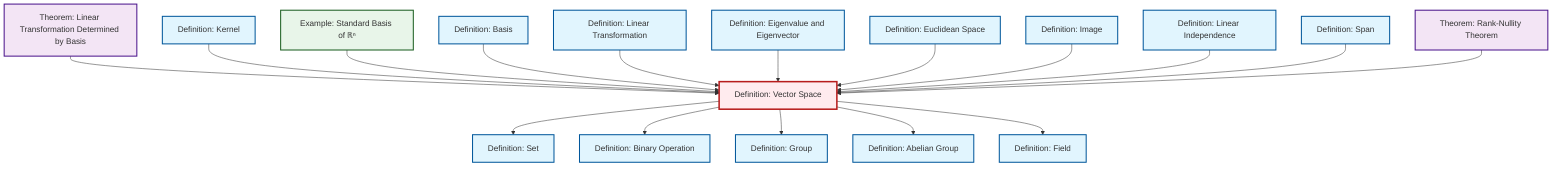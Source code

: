 graph TD
    classDef definition fill:#e1f5fe,stroke:#01579b,stroke-width:2px
    classDef theorem fill:#f3e5f5,stroke:#4a148c,stroke-width:2px
    classDef axiom fill:#fff3e0,stroke:#e65100,stroke-width:2px
    classDef example fill:#e8f5e9,stroke:#1b5e20,stroke-width:2px
    classDef current fill:#ffebee,stroke:#b71c1c,stroke-width:3px
    thm-linear-transformation-basis["Theorem: Linear Transformation Determined by Basis"]:::theorem
    def-group["Definition: Group"]:::definition
    def-vector-space["Definition: Vector Space"]:::definition
    def-basis["Definition: Basis"]:::definition
    thm-rank-nullity["Theorem: Rank-Nullity Theorem"]:::theorem
    def-field["Definition: Field"]:::definition
    def-linear-independence["Definition: Linear Independence"]:::definition
    def-linear-transformation["Definition: Linear Transformation"]:::definition
    def-image["Definition: Image"]:::definition
    def-binary-operation["Definition: Binary Operation"]:::definition
    def-eigenvalue-eigenvector["Definition: Eigenvalue and Eigenvector"]:::definition
    def-euclidean-space["Definition: Euclidean Space"]:::definition
    def-abelian-group["Definition: Abelian Group"]:::definition
    def-set["Definition: Set"]:::definition
    def-span["Definition: Span"]:::definition
    ex-standard-basis-rn["Example: Standard Basis of ℝⁿ"]:::example
    def-kernel["Definition: Kernel"]:::definition
    thm-linear-transformation-basis --> def-vector-space
    def-kernel --> def-vector-space
    ex-standard-basis-rn --> def-vector-space
    def-basis --> def-vector-space
    def-linear-transformation --> def-vector-space
    def-eigenvalue-eigenvector --> def-vector-space
    def-euclidean-space --> def-vector-space
    def-vector-space --> def-set
    def-vector-space --> def-binary-operation
    def-image --> def-vector-space
    def-vector-space --> def-group
    def-linear-independence --> def-vector-space
    def-span --> def-vector-space
    def-vector-space --> def-abelian-group
    def-vector-space --> def-field
    thm-rank-nullity --> def-vector-space
    class def-vector-space current